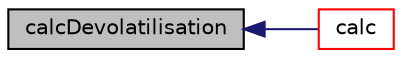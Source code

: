 digraph "calcDevolatilisation"
{
  bgcolor="transparent";
  edge [fontname="Helvetica",fontsize="10",labelfontname="Helvetica",labelfontsize="10"];
  node [fontname="Helvetica",fontsize="10",shape=record];
  rankdir="LR";
  Node1 [label="calcDevolatilisation",height=0.2,width=0.4,color="black", fillcolor="grey75", style="filled", fontcolor="black"];
  Node1 -> Node2 [dir="back",color="midnightblue",fontsize="10",style="solid",fontname="Helvetica"];
  Node2 [label="calc",height=0.2,width=0.4,color="red",URL="$a02125.html#a1c2aa9de8e2381d1a7be78bd687fd255",tooltip="Update parcel properties over the time interval. "];
}
